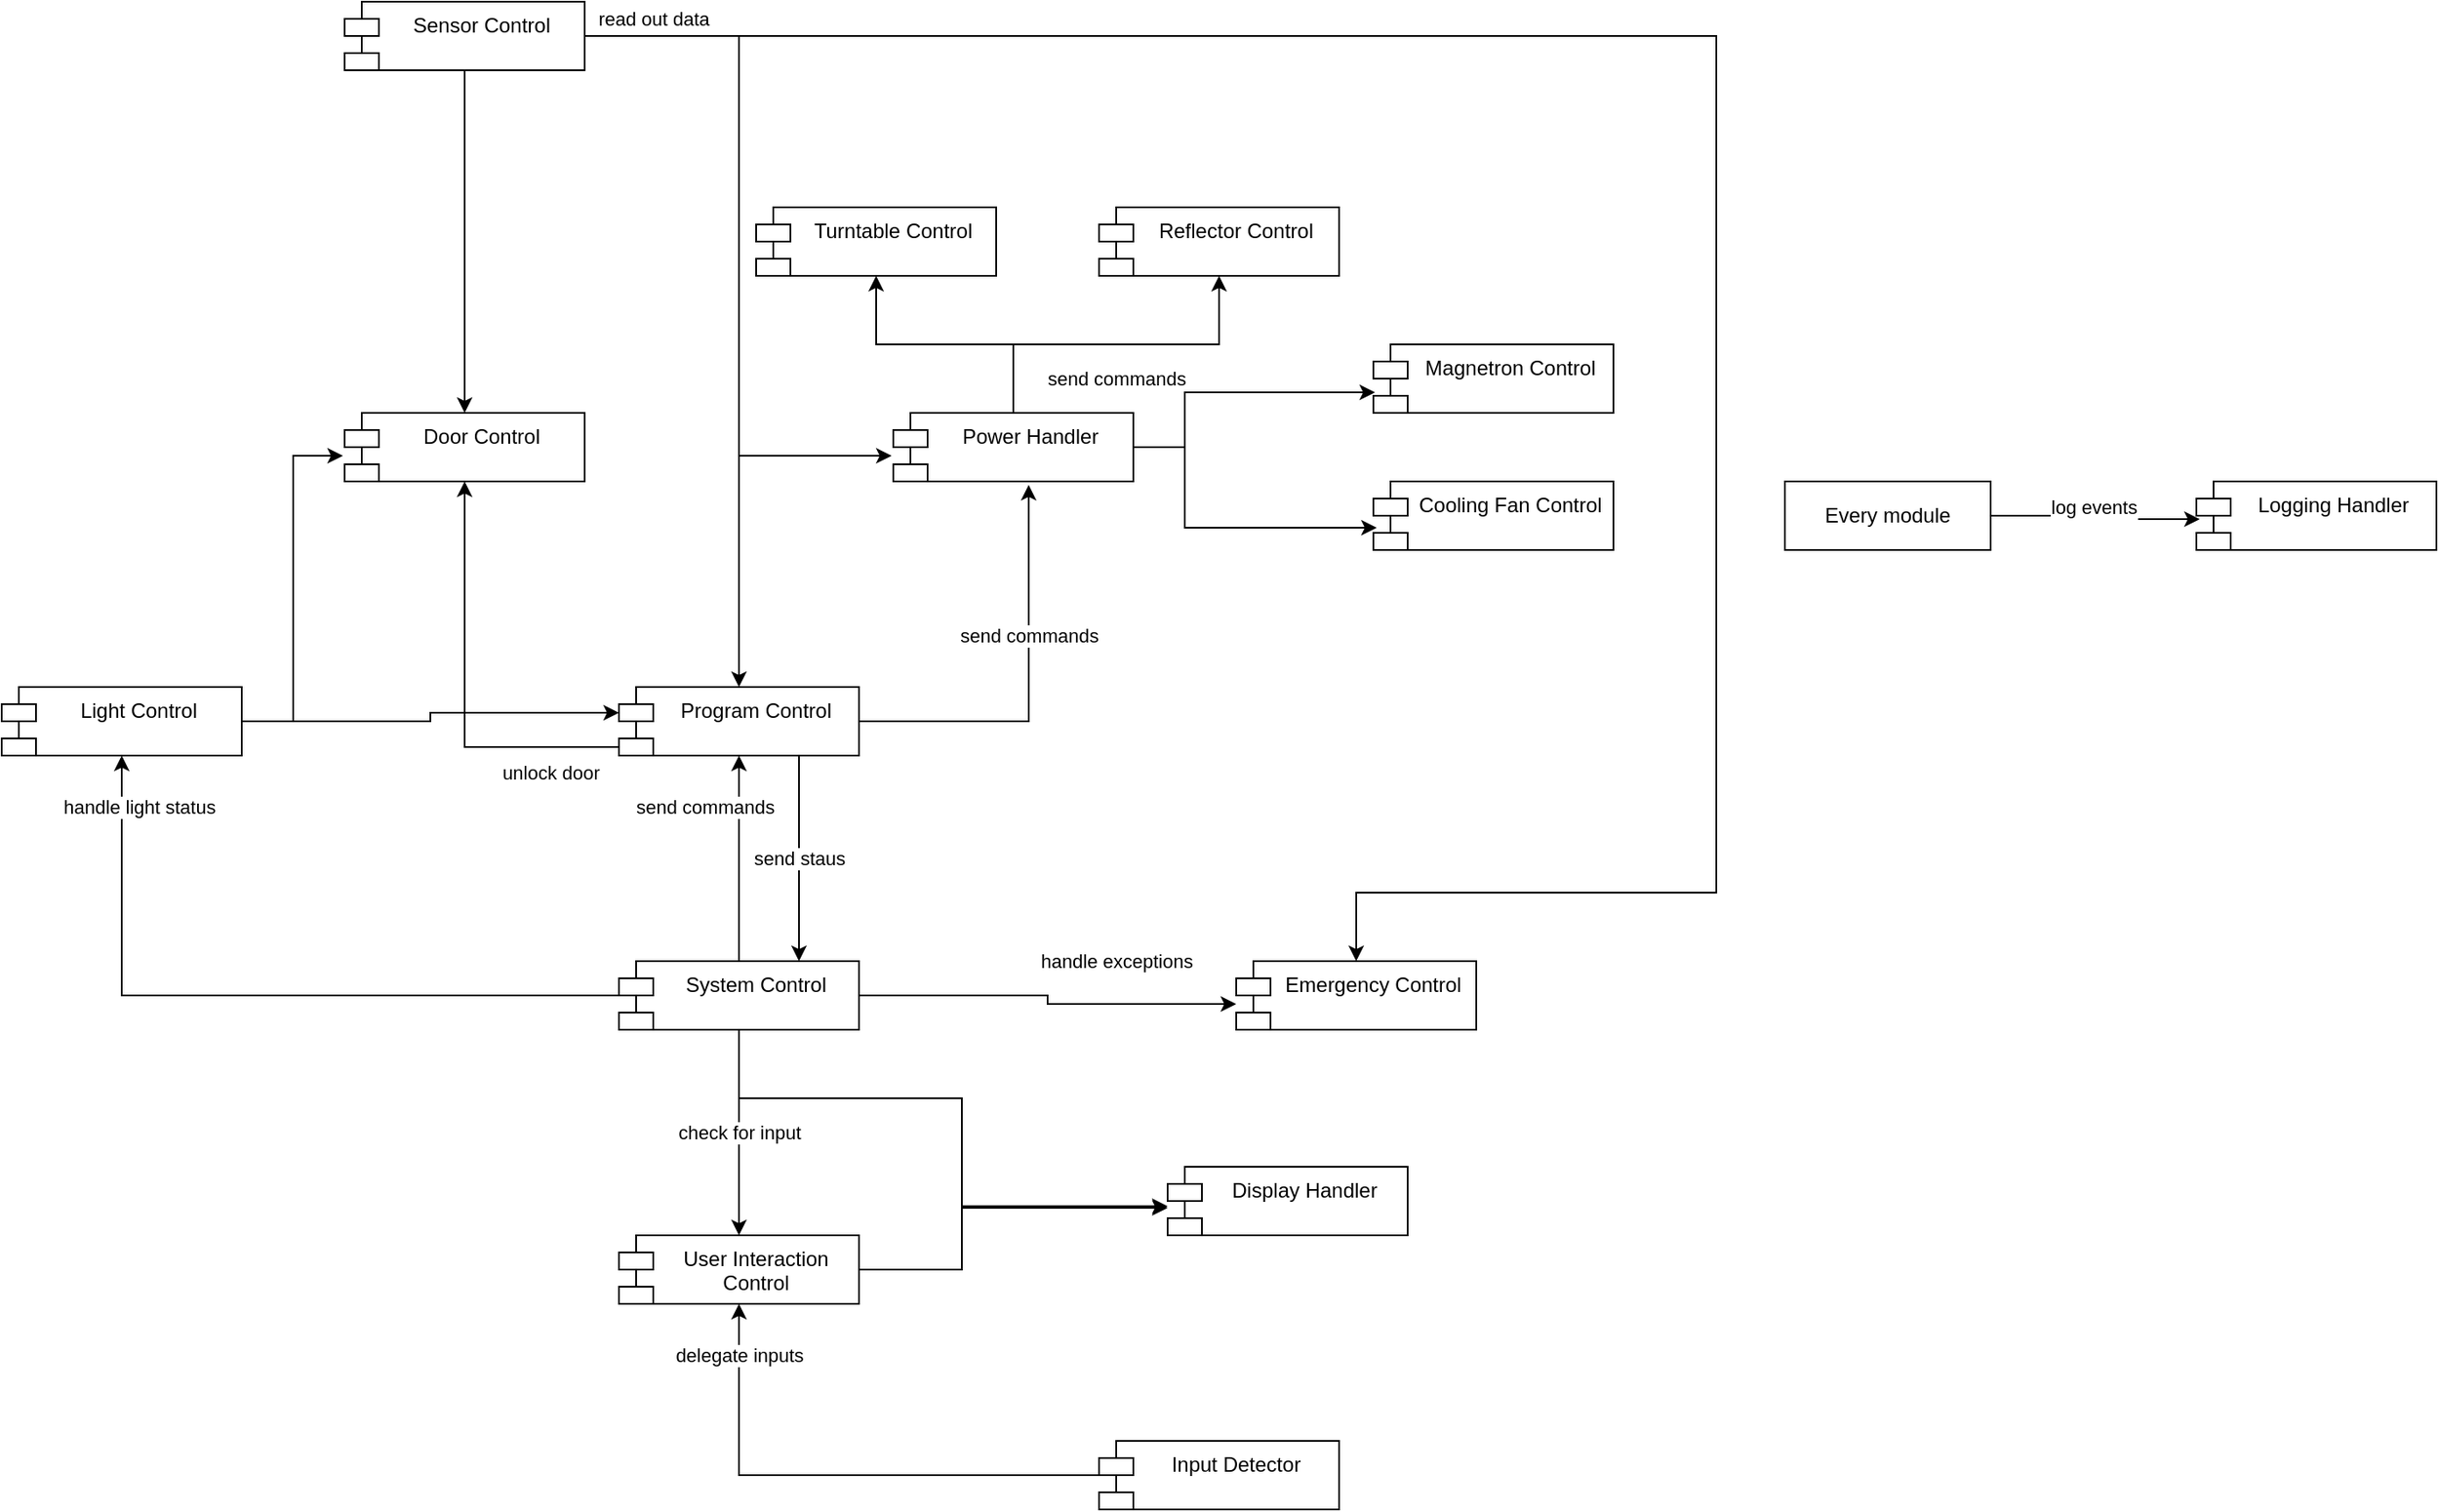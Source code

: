 <mxfile version="27.0.9">
  <diagram name="Page-1" id="nEUa3PmKnS7W-YEGyFnC">
    <mxGraphModel dx="1186" dy="721" grid="1" gridSize="10" guides="1" tooltips="1" connect="1" arrows="1" fold="1" page="1" pageScale="1" pageWidth="1654" pageHeight="2336" math="0" shadow="0">
      <root>
        <mxCell id="0" />
        <mxCell id="1" parent="0" />
        <mxCell id="hslf4Gk_Bzed2EJFcODW-49" value="handle light status" style="edgeStyle=orthogonalEdgeStyle;rounded=0;orthogonalLoop=1;jettySize=auto;html=1;entryX=0.5;entryY=1;entryDx=0;entryDy=0;" edge="1" parent="1" source="hslf4Gk_Bzed2EJFcODW-1" target="hslf4Gk_Bzed2EJFcODW-2">
          <mxGeometry x="0.861" y="-10" relative="1" as="geometry">
            <mxPoint as="offset" />
          </mxGeometry>
        </mxCell>
        <mxCell id="hslf4Gk_Bzed2EJFcODW-60" value="check for input" style="edgeStyle=orthogonalEdgeStyle;rounded=0;orthogonalLoop=1;jettySize=auto;html=1;entryX=0.5;entryY=0;entryDx=0;entryDy=0;" edge="1" parent="1" source="hslf4Gk_Bzed2EJFcODW-1" target="hslf4Gk_Bzed2EJFcODW-59">
          <mxGeometry relative="1" as="geometry" />
        </mxCell>
        <mxCell id="hslf4Gk_Bzed2EJFcODW-72" value="send commands" style="edgeStyle=orthogonalEdgeStyle;rounded=0;orthogonalLoop=1;jettySize=auto;html=1;entryX=0.5;entryY=1;entryDx=0;entryDy=0;" edge="1" parent="1" source="hslf4Gk_Bzed2EJFcODW-1" target="hslf4Gk_Bzed2EJFcODW-5">
          <mxGeometry x="0.5" y="20" relative="1" as="geometry">
            <mxPoint as="offset" />
          </mxGeometry>
        </mxCell>
        <mxCell id="hslf4Gk_Bzed2EJFcODW-1" value="System Control" style="shape=module;align=left;spacingLeft=20;align=center;verticalAlign=top;whiteSpace=wrap;html=1;" vertex="1" parent="1">
          <mxGeometry x="520" y="680" width="140" height="40" as="geometry" />
        </mxCell>
        <mxCell id="hslf4Gk_Bzed2EJFcODW-2" value="Light Control" style="shape=module;align=left;spacingLeft=20;align=center;verticalAlign=top;whiteSpace=wrap;html=1;" vertex="1" parent="1">
          <mxGeometry x="160" y="520" width="140" height="40" as="geometry" />
        </mxCell>
        <mxCell id="hslf4Gk_Bzed2EJFcODW-33" value="unlock door" style="edgeStyle=orthogonalEdgeStyle;rounded=0;orthogonalLoop=1;jettySize=auto;html=1;entryX=0.5;entryY=1;entryDx=0;entryDy=0;exitX=0;exitY=0;exitDx=0;exitDy=35;exitPerimeter=0;" edge="1" parent="1" source="hslf4Gk_Bzed2EJFcODW-5" target="hslf4Gk_Bzed2EJFcODW-7">
          <mxGeometry x="-0.673" y="15" relative="1" as="geometry">
            <mxPoint as="offset" />
          </mxGeometry>
        </mxCell>
        <mxCell id="hslf4Gk_Bzed2EJFcODW-71" value="send staus" style="edgeStyle=orthogonalEdgeStyle;rounded=0;orthogonalLoop=1;jettySize=auto;html=1;exitX=0.75;exitY=1;exitDx=0;exitDy=0;entryX=0.75;entryY=0;entryDx=0;entryDy=0;" edge="1" parent="1" source="hslf4Gk_Bzed2EJFcODW-5" target="hslf4Gk_Bzed2EJFcODW-1">
          <mxGeometry relative="1" as="geometry" />
        </mxCell>
        <mxCell id="hslf4Gk_Bzed2EJFcODW-5" value="Program Control" style="shape=module;align=left;spacingLeft=20;align=center;verticalAlign=top;whiteSpace=wrap;html=1;" vertex="1" parent="1">
          <mxGeometry x="520" y="520" width="140" height="40" as="geometry" />
        </mxCell>
        <mxCell id="hslf4Gk_Bzed2EJFcODW-35" style="edgeStyle=orthogonalEdgeStyle;rounded=0;orthogonalLoop=1;jettySize=auto;html=1;" edge="1" parent="1" source="hslf4Gk_Bzed2EJFcODW-6" target="hslf4Gk_Bzed2EJFcODW-16">
          <mxGeometry relative="1" as="geometry" />
        </mxCell>
        <mxCell id="hslf4Gk_Bzed2EJFcODW-6" value="Power Handler" style="shape=module;align=left;spacingLeft=20;align=center;verticalAlign=top;whiteSpace=wrap;html=1;" vertex="1" parent="1">
          <mxGeometry x="680" y="360" width="140" height="40" as="geometry" />
        </mxCell>
        <mxCell id="hslf4Gk_Bzed2EJFcODW-7" value="Door Control" style="shape=module;align=left;spacingLeft=20;align=center;verticalAlign=top;whiteSpace=wrap;html=1;" vertex="1" parent="1">
          <mxGeometry x="360" y="360" width="140" height="40" as="geometry" />
        </mxCell>
        <mxCell id="hslf4Gk_Bzed2EJFcODW-41" style="edgeStyle=orthogonalEdgeStyle;rounded=0;orthogonalLoop=1;jettySize=auto;html=1;entryX=0.5;entryY=0;entryDx=0;entryDy=0;" edge="1" parent="1" source="hslf4Gk_Bzed2EJFcODW-8" target="hslf4Gk_Bzed2EJFcODW-7">
          <mxGeometry relative="1" as="geometry" />
        </mxCell>
        <mxCell id="hslf4Gk_Bzed2EJFcODW-48" style="edgeStyle=orthogonalEdgeStyle;rounded=0;orthogonalLoop=1;jettySize=auto;html=1;entryX=0.5;entryY=0;entryDx=0;entryDy=0;" edge="1" parent="1" source="hslf4Gk_Bzed2EJFcODW-8" target="hslf4Gk_Bzed2EJFcODW-5">
          <mxGeometry relative="1" as="geometry" />
        </mxCell>
        <mxCell id="hslf4Gk_Bzed2EJFcODW-58" value="read out data" style="edgeStyle=orthogonalEdgeStyle;rounded=0;orthogonalLoop=1;jettySize=auto;html=1;entryX=0.5;entryY=0;entryDx=0;entryDy=0;" edge="1" parent="1" source="hslf4Gk_Bzed2EJFcODW-8" target="hslf4Gk_Bzed2EJFcODW-56">
          <mxGeometry x="-0.943" y="10" relative="1" as="geometry">
            <Array as="points">
              <mxPoint x="1160" y="140" />
              <mxPoint x="1160" y="640" />
              <mxPoint x="950" y="640" />
            </Array>
            <mxPoint as="offset" />
          </mxGeometry>
        </mxCell>
        <mxCell id="hslf4Gk_Bzed2EJFcODW-8" value="Sensor Control" style="shape=module;align=left;spacingLeft=20;align=center;verticalAlign=top;whiteSpace=wrap;html=1;" vertex="1" parent="1">
          <mxGeometry x="360" y="120" width="140" height="40" as="geometry" />
        </mxCell>
        <mxCell id="hslf4Gk_Bzed2EJFcODW-16" value="Turntable Control" style="shape=module;align=left;spacingLeft=20;align=center;verticalAlign=top;whiteSpace=wrap;html=1;" vertex="1" parent="1">
          <mxGeometry x="600" y="240" width="140" height="40" as="geometry" />
        </mxCell>
        <mxCell id="hslf4Gk_Bzed2EJFcODW-17" value="&lt;div&gt;Reflector Control&lt;/div&gt;" style="shape=module;align=left;spacingLeft=20;align=center;verticalAlign=top;whiteSpace=wrap;html=1;" vertex="1" parent="1">
          <mxGeometry x="800" y="240" width="140" height="40" as="geometry" />
        </mxCell>
        <mxCell id="hslf4Gk_Bzed2EJFcODW-18" value="Magnetron Control" style="shape=module;align=left;spacingLeft=20;align=center;verticalAlign=top;whiteSpace=wrap;html=1;" vertex="1" parent="1">
          <mxGeometry x="960" y="320" width="140" height="40" as="geometry" />
        </mxCell>
        <mxCell id="hslf4Gk_Bzed2EJFcODW-19" value="Cooling Fan Control" style="shape=module;align=left;spacingLeft=20;align=center;verticalAlign=top;whiteSpace=wrap;html=1;" vertex="1" parent="1">
          <mxGeometry x="960" y="400" width="140" height="40" as="geometry" />
        </mxCell>
        <mxCell id="hslf4Gk_Bzed2EJFcODW-34" value="send commands" style="edgeStyle=orthogonalEdgeStyle;rounded=0;orthogonalLoop=1;jettySize=auto;html=1;entryX=0.564;entryY=1.05;entryDx=0;entryDy=0;entryPerimeter=0;" edge="1" parent="1" source="hslf4Gk_Bzed2EJFcODW-5" target="hslf4Gk_Bzed2EJFcODW-6">
          <mxGeometry x="0.257" relative="1" as="geometry">
            <mxPoint as="offset" />
          </mxGeometry>
        </mxCell>
        <mxCell id="hslf4Gk_Bzed2EJFcODW-36" value="send commands" style="edgeStyle=orthogonalEdgeStyle;rounded=0;orthogonalLoop=1;jettySize=auto;html=1;entryX=0.5;entryY=1;entryDx=0;entryDy=0;" edge="1" parent="1" source="hslf4Gk_Bzed2EJFcODW-6" target="hslf4Gk_Bzed2EJFcODW-17">
          <mxGeometry y="-20" relative="1" as="geometry">
            <mxPoint as="offset" />
          </mxGeometry>
        </mxCell>
        <mxCell id="hslf4Gk_Bzed2EJFcODW-37" style="edgeStyle=orthogonalEdgeStyle;rounded=0;orthogonalLoop=1;jettySize=auto;html=1;entryX=0.007;entryY=0.7;entryDx=0;entryDy=0;entryPerimeter=0;" edge="1" parent="1" source="hslf4Gk_Bzed2EJFcODW-6" target="hslf4Gk_Bzed2EJFcODW-18">
          <mxGeometry relative="1" as="geometry">
            <Array as="points">
              <mxPoint x="850" y="380" />
              <mxPoint x="850" y="348" />
            </Array>
          </mxGeometry>
        </mxCell>
        <mxCell id="hslf4Gk_Bzed2EJFcODW-38" style="edgeStyle=orthogonalEdgeStyle;rounded=0;orthogonalLoop=1;jettySize=auto;html=1;entryX=0.014;entryY=0.675;entryDx=0;entryDy=0;entryPerimeter=0;" edge="1" parent="1" source="hslf4Gk_Bzed2EJFcODW-6" target="hslf4Gk_Bzed2EJFcODW-19">
          <mxGeometry relative="1" as="geometry">
            <Array as="points">
              <mxPoint x="850" y="380" />
              <mxPoint x="850" y="427" />
            </Array>
          </mxGeometry>
        </mxCell>
        <mxCell id="hslf4Gk_Bzed2EJFcODW-47" style="edgeStyle=orthogonalEdgeStyle;rounded=0;orthogonalLoop=1;jettySize=auto;html=1;exitX=1;exitY=0.5;exitDx=0;exitDy=0;entryX=-0.007;entryY=0.625;entryDx=0;entryDy=0;entryPerimeter=0;" edge="1" parent="1" source="hslf4Gk_Bzed2EJFcODW-8" target="hslf4Gk_Bzed2EJFcODW-6">
          <mxGeometry relative="1" as="geometry" />
        </mxCell>
        <mxCell id="hslf4Gk_Bzed2EJFcODW-51" style="edgeStyle=orthogonalEdgeStyle;rounded=0;orthogonalLoop=1;jettySize=auto;html=1;entryX=-0.007;entryY=0.625;entryDx=0;entryDy=0;entryPerimeter=0;" edge="1" parent="1" source="hslf4Gk_Bzed2EJFcODW-2" target="hslf4Gk_Bzed2EJFcODW-7">
          <mxGeometry relative="1" as="geometry" />
        </mxCell>
        <mxCell id="hslf4Gk_Bzed2EJFcODW-54" style="edgeStyle=orthogonalEdgeStyle;rounded=0;orthogonalLoop=1;jettySize=auto;html=1;entryX=0;entryY=0;entryDx=0;entryDy=15;entryPerimeter=0;" edge="1" parent="1" source="hslf4Gk_Bzed2EJFcODW-2" target="hslf4Gk_Bzed2EJFcODW-5">
          <mxGeometry relative="1" as="geometry" />
        </mxCell>
        <mxCell id="hslf4Gk_Bzed2EJFcODW-56" value="Emergency Control" style="shape=module;align=left;spacingLeft=20;align=center;verticalAlign=top;whiteSpace=wrap;html=1;" vertex="1" parent="1">
          <mxGeometry x="880" y="680" width="140" height="40" as="geometry" />
        </mxCell>
        <mxCell id="hslf4Gk_Bzed2EJFcODW-57" value="handle exceptions" style="edgeStyle=orthogonalEdgeStyle;rounded=0;orthogonalLoop=1;jettySize=auto;html=1;entryX=0;entryY=0.625;entryDx=0;entryDy=0;entryPerimeter=0;" edge="1" parent="1" source="hslf4Gk_Bzed2EJFcODW-1" target="hslf4Gk_Bzed2EJFcODW-56">
          <mxGeometry x="0.378" y="25" relative="1" as="geometry">
            <mxPoint as="offset" />
          </mxGeometry>
        </mxCell>
        <mxCell id="hslf4Gk_Bzed2EJFcODW-59" value="User Interaction Control" style="shape=module;align=left;spacingLeft=20;align=center;verticalAlign=top;whiteSpace=wrap;html=1;" vertex="1" parent="1">
          <mxGeometry x="520" y="840" width="140" height="40" as="geometry" />
        </mxCell>
        <mxCell id="hslf4Gk_Bzed2EJFcODW-61" value="Display Handler" style="shape=module;align=left;spacingLeft=20;align=center;verticalAlign=top;whiteSpace=wrap;html=1;" vertex="1" parent="1">
          <mxGeometry x="840" y="800" width="140" height="40" as="geometry" />
        </mxCell>
        <mxCell id="hslf4Gk_Bzed2EJFcODW-62" style="edgeStyle=orthogonalEdgeStyle;rounded=0;orthogonalLoop=1;jettySize=auto;html=1;entryX=0;entryY=0.575;entryDx=0;entryDy=0;entryPerimeter=0;" edge="1" parent="1" source="hslf4Gk_Bzed2EJFcODW-59" target="hslf4Gk_Bzed2EJFcODW-61">
          <mxGeometry relative="1" as="geometry">
            <Array as="points">
              <mxPoint x="720" y="860" />
              <mxPoint x="720" y="823" />
            </Array>
          </mxGeometry>
        </mxCell>
        <mxCell id="hslf4Gk_Bzed2EJFcODW-69" value="delegate inputs" style="edgeStyle=orthogonalEdgeStyle;rounded=0;orthogonalLoop=1;jettySize=auto;html=1;entryX=0.5;entryY=1;entryDx=0;entryDy=0;" edge="1" parent="1" source="hslf4Gk_Bzed2EJFcODW-63" target="hslf4Gk_Bzed2EJFcODW-59">
          <mxGeometry x="0.806" relative="1" as="geometry">
            <mxPoint as="offset" />
          </mxGeometry>
        </mxCell>
        <mxCell id="hslf4Gk_Bzed2EJFcODW-63" value="Input Detector" style="shape=module;align=left;spacingLeft=20;align=center;verticalAlign=top;whiteSpace=wrap;html=1;" vertex="1" parent="1">
          <mxGeometry x="800" y="960" width="140" height="40" as="geometry" />
        </mxCell>
        <mxCell id="hslf4Gk_Bzed2EJFcODW-66" value="Logging Handler" style="shape=module;align=left;spacingLeft=20;align=center;verticalAlign=top;whiteSpace=wrap;html=1;" vertex="1" parent="1">
          <mxGeometry x="1440" y="400" width="140" height="40" as="geometry" />
        </mxCell>
        <mxCell id="hslf4Gk_Bzed2EJFcODW-70" value="" style="edgeStyle=orthogonalEdgeStyle;rounded=0;orthogonalLoop=1;jettySize=auto;html=1;exitX=0.5;exitY=1;exitDx=0;exitDy=0;entryX=0;entryY=0.6;entryDx=0;entryDy=0;entryPerimeter=0;" edge="1" parent="1" source="hslf4Gk_Bzed2EJFcODW-1" target="hslf4Gk_Bzed2EJFcODW-61">
          <mxGeometry relative="1" as="geometry">
            <Array as="points">
              <mxPoint x="590" y="760" />
              <mxPoint x="720" y="760" />
              <mxPoint x="720" y="824" />
            </Array>
          </mxGeometry>
        </mxCell>
        <mxCell id="hslf4Gk_Bzed2EJFcODW-73" value="Every module" style="rounded=0;whiteSpace=wrap;html=1;" vertex="1" parent="1">
          <mxGeometry x="1200" y="400" width="120" height="40" as="geometry" />
        </mxCell>
        <mxCell id="hslf4Gk_Bzed2EJFcODW-75" value="&#xa;log events&#xa;&#xa;" style="edgeStyle=orthogonalEdgeStyle;rounded=0;orthogonalLoop=1;jettySize=auto;html=1;entryX=0.014;entryY=0.55;entryDx=0;entryDy=0;entryPerimeter=0;" edge="1" parent="1" source="hslf4Gk_Bzed2EJFcODW-73" target="hslf4Gk_Bzed2EJFcODW-66">
          <mxGeometry relative="1" as="geometry" />
        </mxCell>
      </root>
    </mxGraphModel>
  </diagram>
</mxfile>
